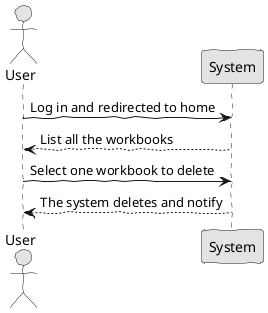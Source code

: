 @startuml Pedro
skinparam handwritten true
skinparam monochrome true
skinparam packageStyle rect
skinparam defaultFontName FG Virgil
skinparam shadowing false

actor User

User -> System : Log in and redirected to home
System --> User : List all the workbooks
User->System : Select one workbook to delete
System --> User : The system deletes and notify
@enduml
